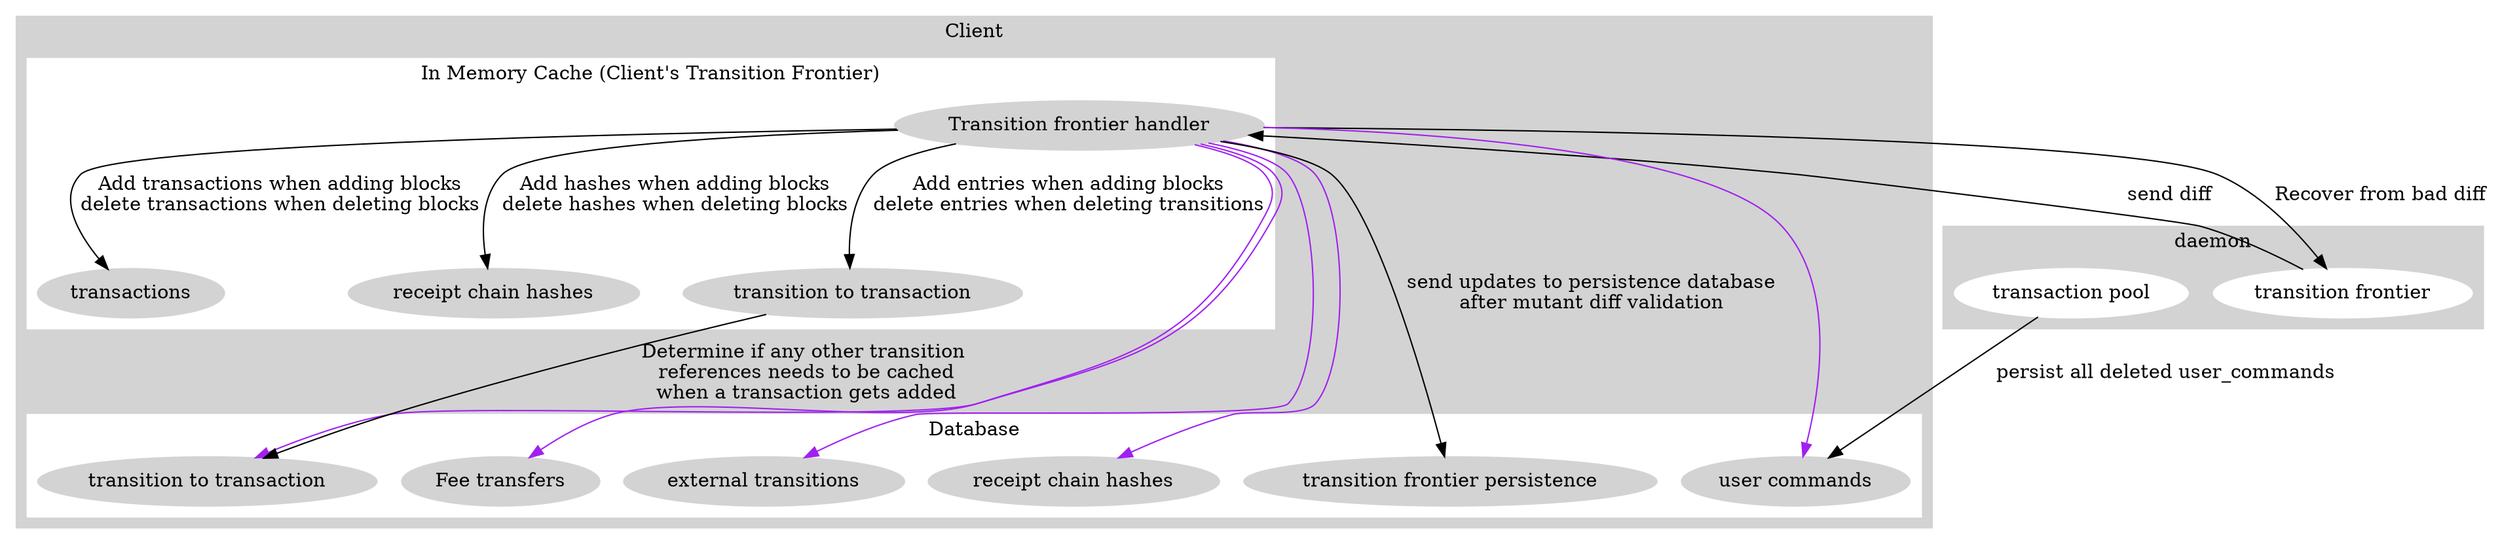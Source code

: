 digraph client_process {
    subgraph cluster_0 {
		style=filled;
		color=lightgrey;
		node [style=filled,color=white];
		transition_frontier [label="transition frontier"];
        transaction_pool [label="transaction pool"];
		label = "daemon";
	}

    subgraph cluster_1 {
		style=filled;
		color=lightgrey;

		node [style=filled,color=white];

        subgraph cluster_3 {
            style=filled;
            color=white
            node [style=filled,color=lightgrey];
                transition_frontier_copy [label="Transition frontier handler"];
                in_memory_receipt_chain_table [label="receipt chain hashes"];
                in_memory_transition_to_transaction_table [label="transition to transaction"];
                in_memory_transactions [label="transactions"]
            label = "In Memory Cache (Client's Transition Frontier)"
        }

        subgraph cluster_2 {
            style=filled;
            color=white
            node [style=filled,color=lightgrey];
            external_transitions [label="external transitions"];
            user_commands [label="user commands"];
            receipt_chain_table [label="receipt chain hashes"];
            transition_to_transaction_table [label="transition to transaction"];
            transition_frontier_persistence [label="transition frontier persistence"];
            fee_transfers [label="Fee transfers"];
            label = "Database"
        }

        label = "Client";        
	}

    // maybe have an account database that tells you the nonce of the transaction so that the 
    // in_memory_transition_to_transaction_table does not have to make a lot of calls to transition_to_transaction_table
    
    transition_frontier_copy -> transition_frontier_persistence [ label="send updates to persistence database\nafter mutant diff validation" ]
    transition_frontier_copy -> in_memory_transition_to_transaction_table [ label="Add entries when adding blocks\ndelete entries when deleting transitions" ]
    transition_frontier_copy -> in_memory_receipt_chain_table [ label="Add hashes when adding blocks\ndelete hashes when deleting blocks"]
    transition_frontier_copy -> in_memory_transactions [ label="Add transactions when adding blocks\ndelete transactions when deleting blocks"]
    
    {transition_frontier_copy} -> {external_transitions, user_commands, transition_to_transaction_table, receipt_chain_table, fee_transfers} [color=purple]
    in_memory_transition_to_transaction_table -> transition_to_transaction_table  [label="Determine if any other transition \n references needs to be cached \n when a transaction gets added "]

    transaction_pool -> user_commands [label="persist all deleted user_commands"]
    transition_frontier -> transition_frontier_copy [ label="send diff" ]
    transition_frontier_copy -> transition_frontier [ label="Recover from bad diff" ]


}